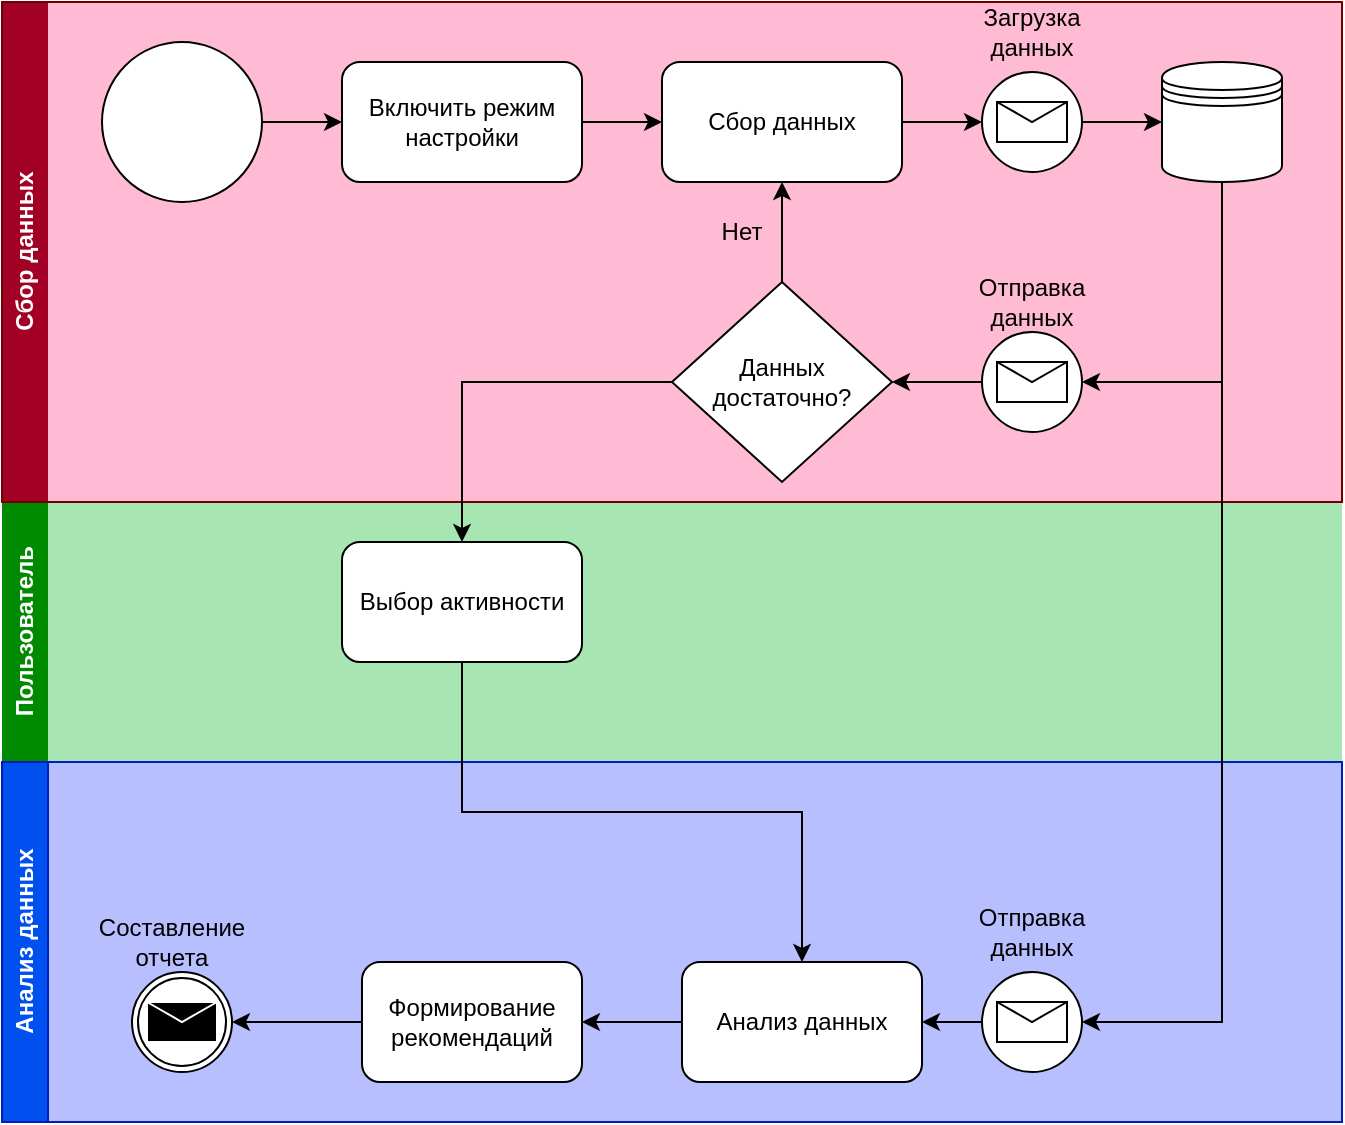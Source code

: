 <mxfile version="26.2.2">
  <diagram name="Страница — 1" id="eEJLwxELiL-s8XPJDTaM">
    <mxGraphModel dx="1428" dy="841" grid="1" gridSize="10" guides="1" tooltips="1" connect="1" arrows="1" fold="1" page="1" pageScale="1" pageWidth="827" pageHeight="1169" math="0" shadow="0">
      <root>
        <mxCell id="0" />
        <mxCell id="1" parent="0" />
        <mxCell id="Ng7Id-YGI_FBTDMfPWWw-42" value="Пользователь" style="swimlane;horizontal=0;whiteSpace=wrap;html=1;swimlaneFillColor=light-dark(#a7e6b2, #ededed);swimlaneLine=1;fillColor=#008a00;fontColor=#ffffff;strokeColor=none;" parent="1" vertex="1">
          <mxGeometry x="30" y="470" width="670" height="130" as="geometry" />
        </mxCell>
        <mxCell id="Ng7Id-YGI_FBTDMfPWWw-43" value="Анализ данных" style="swimlane;horizontal=0;whiteSpace=wrap;html=1;separatorColor=none;glass=0;shadow=0;fillStyle=auto;swimlaneLine=1;labelBackgroundColor=light-dark(default, #ffffff);fillColor=#0050ef;swimlaneFillColor=#B8BFFF;strokeColor=#001DBC;fontColor=#ffffff;" parent="Ng7Id-YGI_FBTDMfPWWw-42" vertex="1">
          <mxGeometry y="130" width="670" height="180" as="geometry" />
        </mxCell>
        <mxCell id="Ng7Id-YGI_FBTDMfPWWw-41" value="Сбор данных" style="swimlane;horizontal=0;whiteSpace=wrap;html=1;startSize=23;swimlaneFillColor=light-dark(#ffbbd4, #ededed);fillColor=#a20025;fillStyle=solid;strokeColor=#6F0000;swimlaneLine=0;fontColor=#ffffff;" parent="1" vertex="1">
          <mxGeometry x="30" y="220" width="670" height="250" as="geometry" />
        </mxCell>
        <mxCell id="Ng7Id-YGI_FBTDMfPWWw-4" style="edgeStyle=orthogonalEdgeStyle;rounded=0;orthogonalLoop=1;jettySize=auto;html=1;exitX=1;exitY=0.5;exitDx=0;exitDy=0;entryX=0;entryY=0.5;entryDx=0;entryDy=0;" parent="1" source="Ng7Id-YGI_FBTDMfPWWw-1" target="Ng7Id-YGI_FBTDMfPWWw-3" edge="1">
          <mxGeometry relative="1" as="geometry" />
        </mxCell>
        <mxCell id="Ng7Id-YGI_FBTDMfPWWw-1" value="" style="ellipse;whiteSpace=wrap;html=1;aspect=fixed;" parent="1" vertex="1">
          <mxGeometry x="80" y="240" width="80" height="80" as="geometry" />
        </mxCell>
        <mxCell id="Ng7Id-YGI_FBTDMfPWWw-14" style="edgeStyle=orthogonalEdgeStyle;rounded=0;orthogonalLoop=1;jettySize=auto;html=1;exitX=1;exitY=0.5;exitDx=0;exitDy=0;entryX=0;entryY=0.5;entryDx=0;entryDy=0;" parent="1" source="Ng7Id-YGI_FBTDMfPWWw-3" target="Ng7Id-YGI_FBTDMfPWWw-9" edge="1">
          <mxGeometry relative="1" as="geometry" />
        </mxCell>
        <mxCell id="Ng7Id-YGI_FBTDMfPWWw-3" value="Включить режим настройки" style="rounded=1;whiteSpace=wrap;html=1;" parent="1" vertex="1">
          <mxGeometry x="200" y="250" width="120" height="60" as="geometry" />
        </mxCell>
        <mxCell id="Ng7Id-YGI_FBTDMfPWWw-9" value="Сбор данных" style="rounded=1;whiteSpace=wrap;html=1;" parent="1" vertex="1">
          <mxGeometry x="360" y="250" width="120" height="60" as="geometry" />
        </mxCell>
        <mxCell id="Ng7Id-YGI_FBTDMfPWWw-17" style="edgeStyle=orthogonalEdgeStyle;rounded=0;orthogonalLoop=1;jettySize=auto;html=1;exitX=0.5;exitY=1;exitDx=0;exitDy=0;entryX=1;entryY=0.5;entryDx=0;entryDy=0;entryPerimeter=0;" parent="1" source="Ng7Id-YGI_FBTDMfPWWw-12" target="Ng7Id-YGI_FBTDMfPWWw-24" edge="1">
          <mxGeometry relative="1" as="geometry">
            <mxPoint x="580" y="410" as="targetPoint" />
          </mxGeometry>
        </mxCell>
        <mxCell id="Ng7Id-YGI_FBTDMfPWWw-30" style="edgeStyle=orthogonalEdgeStyle;rounded=0;orthogonalLoop=1;jettySize=auto;html=1;exitX=0.5;exitY=1;exitDx=0;exitDy=0;entryX=1;entryY=0.5;entryDx=0;entryDy=0;entryPerimeter=0;" parent="1" source="Ng7Id-YGI_FBTDMfPWWw-12" target="Ng7Id-YGI_FBTDMfPWWw-31" edge="1">
          <mxGeometry relative="1" as="geometry">
            <mxPoint x="640" y="530" as="targetPoint" />
          </mxGeometry>
        </mxCell>
        <mxCell id="Ng7Id-YGI_FBTDMfPWWw-12" value="" style="shape=datastore;whiteSpace=wrap;html=1;" parent="1" vertex="1">
          <mxGeometry x="610" y="250" width="60" height="60" as="geometry" />
        </mxCell>
        <mxCell id="Ng7Id-YGI_FBTDMfPWWw-20" style="edgeStyle=orthogonalEdgeStyle;rounded=0;orthogonalLoop=1;jettySize=auto;html=1;exitX=0.5;exitY=0;exitDx=0;exitDy=0;entryX=0.5;entryY=1;entryDx=0;entryDy=0;" parent="1" source="Ng7Id-YGI_FBTDMfPWWw-16" target="Ng7Id-YGI_FBTDMfPWWw-9" edge="1">
          <mxGeometry relative="1" as="geometry" />
        </mxCell>
        <mxCell id="Ng7Id-YGI_FBTDMfPWWw-27" style="edgeStyle=orthogonalEdgeStyle;rounded=0;orthogonalLoop=1;jettySize=auto;html=1;exitX=0;exitY=0.5;exitDx=0;exitDy=0;entryX=0.5;entryY=0;entryDx=0;entryDy=0;" parent="1" source="Ng7Id-YGI_FBTDMfPWWw-16" target="Ng7Id-YGI_FBTDMfPWWw-26" edge="1">
          <mxGeometry relative="1" as="geometry" />
        </mxCell>
        <mxCell id="Ng7Id-YGI_FBTDMfPWWw-16" value="Данных достаточно?" style="rhombus;whiteSpace=wrap;html=1;" parent="1" vertex="1">
          <mxGeometry x="365" y="360" width="110" height="100" as="geometry" />
        </mxCell>
        <mxCell id="Ng7Id-YGI_FBTDMfPWWw-19" value="Нет" style="text;html=1;align=center;verticalAlign=middle;whiteSpace=wrap;rounded=0;" parent="1" vertex="1">
          <mxGeometry x="370" y="320" width="60" height="30" as="geometry" />
        </mxCell>
        <mxCell id="Ng7Id-YGI_FBTDMfPWWw-23" style="edgeStyle=orthogonalEdgeStyle;rounded=0;orthogonalLoop=1;jettySize=auto;html=1;exitX=1;exitY=0.5;exitDx=0;exitDy=0;exitPerimeter=0;entryX=0;entryY=0.5;entryDx=0;entryDy=0;" parent="1" source="Ng7Id-YGI_FBTDMfPWWw-21" target="Ng7Id-YGI_FBTDMfPWWw-12" edge="1">
          <mxGeometry relative="1" as="geometry" />
        </mxCell>
        <mxCell id="Ng7Id-YGI_FBTDMfPWWw-21" value="" style="points=[[0.145,0.145,0],[0.5,0,0],[0.855,0.145,0],[1,0.5,0],[0.855,0.855,0],[0.5,1,0],[0.145,0.855,0],[0,0.5,0]];shape=mxgraph.bpmn.event;html=1;verticalLabelPosition=bottom;labelBackgroundColor=#ffffff;verticalAlign=top;align=center;perimeter=ellipsePerimeter;outlineConnect=0;aspect=fixed;outline=standard;symbol=message;" parent="1" vertex="1">
          <mxGeometry x="520" y="255" width="50" height="50" as="geometry" />
        </mxCell>
        <mxCell id="Ng7Id-YGI_FBTDMfPWWw-22" style="edgeStyle=orthogonalEdgeStyle;rounded=0;orthogonalLoop=1;jettySize=auto;html=1;exitX=1;exitY=0.5;exitDx=0;exitDy=0;entryX=0;entryY=0.5;entryDx=0;entryDy=0;entryPerimeter=0;" parent="1" source="Ng7Id-YGI_FBTDMfPWWw-9" target="Ng7Id-YGI_FBTDMfPWWw-21" edge="1">
          <mxGeometry relative="1" as="geometry" />
        </mxCell>
        <mxCell id="Ng7Id-YGI_FBTDMfPWWw-25" style="edgeStyle=orthogonalEdgeStyle;rounded=0;orthogonalLoop=1;jettySize=auto;html=1;exitX=0;exitY=0.5;exitDx=0;exitDy=0;exitPerimeter=0;entryX=1;entryY=0.5;entryDx=0;entryDy=0;" parent="1" source="Ng7Id-YGI_FBTDMfPWWw-24" target="Ng7Id-YGI_FBTDMfPWWw-16" edge="1">
          <mxGeometry relative="1" as="geometry" />
        </mxCell>
        <mxCell id="Ng7Id-YGI_FBTDMfPWWw-24" value="" style="points=[[0.145,0.145,0],[0.5,0,0],[0.855,0.145,0],[1,0.5,0],[0.855,0.855,0],[0.5,1,0],[0.145,0.855,0],[0,0.5,0]];shape=mxgraph.bpmn.event;html=1;verticalLabelPosition=bottom;labelBackgroundColor=#ffffff;verticalAlign=top;align=center;perimeter=ellipsePerimeter;outlineConnect=0;aspect=fixed;outline=standard;symbol=message;" parent="1" vertex="1">
          <mxGeometry x="520" y="385" width="50" height="50" as="geometry" />
        </mxCell>
        <mxCell id="Ng7Id-YGI_FBTDMfPWWw-29" style="edgeStyle=orthogonalEdgeStyle;rounded=0;orthogonalLoop=1;jettySize=auto;html=1;exitX=0.5;exitY=1;exitDx=0;exitDy=0;entryX=0.5;entryY=0;entryDx=0;entryDy=0;" parent="1" source="Ng7Id-YGI_FBTDMfPWWw-26" target="Ng7Id-YGI_FBTDMfPWWw-28" edge="1">
          <mxGeometry relative="1" as="geometry" />
        </mxCell>
        <mxCell id="Ng7Id-YGI_FBTDMfPWWw-26" value="Выбор активности" style="rounded=1;whiteSpace=wrap;html=1;" parent="1" vertex="1">
          <mxGeometry x="200" y="490" width="120" height="60" as="geometry" />
        </mxCell>
        <mxCell id="Ng7Id-YGI_FBTDMfPWWw-34" style="edgeStyle=orthogonalEdgeStyle;rounded=0;orthogonalLoop=1;jettySize=auto;html=1;exitX=0;exitY=0.5;exitDx=0;exitDy=0;entryX=1;entryY=0.5;entryDx=0;entryDy=0;" parent="1" source="Ng7Id-YGI_FBTDMfPWWw-28" target="Ng7Id-YGI_FBTDMfPWWw-33" edge="1">
          <mxGeometry relative="1" as="geometry" />
        </mxCell>
        <mxCell id="Ng7Id-YGI_FBTDMfPWWw-28" value="Анализ данных" style="rounded=1;whiteSpace=wrap;html=1;" parent="1" vertex="1">
          <mxGeometry x="370" y="700" width="120" height="60" as="geometry" />
        </mxCell>
        <mxCell id="Ng7Id-YGI_FBTDMfPWWw-32" style="edgeStyle=orthogonalEdgeStyle;rounded=0;orthogonalLoop=1;jettySize=auto;html=1;exitX=0;exitY=0.5;exitDx=0;exitDy=0;exitPerimeter=0;entryX=1;entryY=0.5;entryDx=0;entryDy=0;" parent="1" source="Ng7Id-YGI_FBTDMfPWWw-31" target="Ng7Id-YGI_FBTDMfPWWw-28" edge="1">
          <mxGeometry relative="1" as="geometry" />
        </mxCell>
        <mxCell id="Ng7Id-YGI_FBTDMfPWWw-31" value="" style="points=[[0.145,0.145,0],[0.5,0,0],[0.855,0.145,0],[1,0.5,0],[0.855,0.855,0],[0.5,1,0],[0.145,0.855,0],[0,0.5,0]];shape=mxgraph.bpmn.event;html=1;verticalLabelPosition=bottom;labelBackgroundColor=#ffffff;verticalAlign=top;align=center;perimeter=ellipsePerimeter;outlineConnect=0;aspect=fixed;outline=standard;symbol=message;" parent="1" vertex="1">
          <mxGeometry x="520" y="705" width="50" height="50" as="geometry" />
        </mxCell>
        <mxCell id="Ng7Id-YGI_FBTDMfPWWw-33" value="Формирование рекомендаций" style="rounded=1;whiteSpace=wrap;html=1;" parent="1" vertex="1">
          <mxGeometry x="210" y="700" width="110" height="60" as="geometry" />
        </mxCell>
        <mxCell id="Ng7Id-YGI_FBTDMfPWWw-35" value="" style="points=[[0.145,0.145,0],[0.5,0,0],[0.855,0.145,0],[1,0.5,0],[0.855,0.855,0],[0.5,1,0],[0.145,0.855,0],[0,0.5,0]];shape=mxgraph.bpmn.event;html=1;verticalLabelPosition=bottom;labelBackgroundColor=#ffffff;verticalAlign=top;align=center;perimeter=ellipsePerimeter;outlineConnect=0;aspect=fixed;outline=throwing;symbol=message;" parent="1" vertex="1">
          <mxGeometry x="95" y="705" width="50" height="50" as="geometry" />
        </mxCell>
        <mxCell id="Ng7Id-YGI_FBTDMfPWWw-36" style="edgeStyle=orthogonalEdgeStyle;rounded=0;orthogonalLoop=1;jettySize=auto;html=1;exitX=0;exitY=0.5;exitDx=0;exitDy=0;entryX=1;entryY=0.5;entryDx=0;entryDy=0;entryPerimeter=0;" parent="1" source="Ng7Id-YGI_FBTDMfPWWw-33" target="Ng7Id-YGI_FBTDMfPWWw-35" edge="1">
          <mxGeometry relative="1" as="geometry" />
        </mxCell>
        <mxCell id="Ng7Id-YGI_FBTDMfPWWw-37" value="Составление отчета" style="text;html=1;align=center;verticalAlign=middle;whiteSpace=wrap;rounded=0;" parent="1" vertex="1">
          <mxGeometry x="85" y="675" width="60" height="30" as="geometry" />
        </mxCell>
        <mxCell id="Ng7Id-YGI_FBTDMfPWWw-38" value="Загрузка данных" style="text;html=1;align=center;verticalAlign=middle;whiteSpace=wrap;rounded=0;" parent="1" vertex="1">
          <mxGeometry x="515" y="220" width="60" height="30" as="geometry" />
        </mxCell>
        <mxCell id="Ng7Id-YGI_FBTDMfPWWw-39" value="Отправка данных" style="text;html=1;align=center;verticalAlign=middle;whiteSpace=wrap;rounded=0;" parent="1" vertex="1">
          <mxGeometry x="515" y="355" width="60" height="30" as="geometry" />
        </mxCell>
        <mxCell id="Ng7Id-YGI_FBTDMfPWWw-40" value="Отправка данных" style="text;html=1;align=center;verticalAlign=middle;whiteSpace=wrap;rounded=0;" parent="1" vertex="1">
          <mxGeometry x="515" y="670" width="60" height="30" as="geometry" />
        </mxCell>
      </root>
    </mxGraphModel>
  </diagram>
</mxfile>

